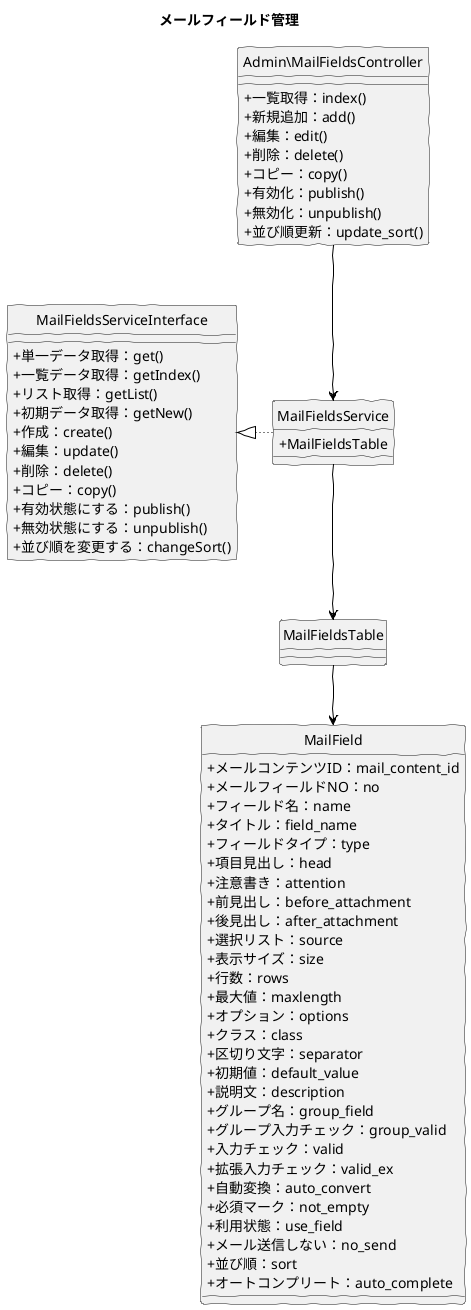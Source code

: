 @startuml
skinparam handwritten true
skinparam backgroundColor white
hide circle
skinparam classAttributeIconSize 0

title メールフィールド管理

class Admin\MailFieldsController {
  + 一覧取得：index()
  + 新規追加：add()
  + 編集：edit()
  + 削除：delete()
  + コピー：copy()
  + 有効化：publish()
  + 無効化：unpublish()
  + 並び順更新：update_sort()
}

class MailFieldsService {
  + MailFieldsTable
}

class MailFieldsServiceInterface {
  + 単一データ取得：get()
  + 一覧データ取得：getIndex()
  + リスト取得：getList()
  + 初期データ取得：getNew()
  + 作成：create()
  + 編集：update()
  + 削除：delete()
  + コピー：copy()
  + 有効状態にする：publish()
  + 無効状態にする：unpublish()
  + 並び順を変更する：changeSort()
}

class MailFieldsTable {
}

class MailField {
	+ メールコンテンツID：mail_content_id
	+ メールフィールドNO：no
	+ フィールド名：name
	+ タイトル：field_name
	+ フィールドタイプ：type
	+ 項目見出し：head
	+ 注意書き：attention
	+ 前見出し：before_attachment
	+ 後見出し：after_attachment
	+ 選択リスト：source
	+ 表示サイズ：size
	+ 行数：rows
	+ 最大値：maxlength
	+ オプション：options
	+ クラス：class
	+ 区切り文字：separator
	+ 初期値：default_value
	+ 説明文：description
	+ グループ名：group_field
	+ グループ入力チェック：group_valid
	+ 入力チェック：valid
	+ 拡張入力チェック：valid_ex
	+ 自動変換：auto_convert
	+ 必須マーク：not_empty
	+ 利用状態：use_field
	+ メール送信しない：no_send
	+ 並び順：sort
	+ オートコンプリート：auto_complete
}

Admin\MailFieldsController -down[#Black]-> MailFieldsService
MailFieldsService -down[#Black]-> MailFieldsTable
MailFieldsService -left[dotted,#Black]-|> MailFieldsServiceInterface
MailFieldsTable -down[#Black]-> MailField

@enduml
